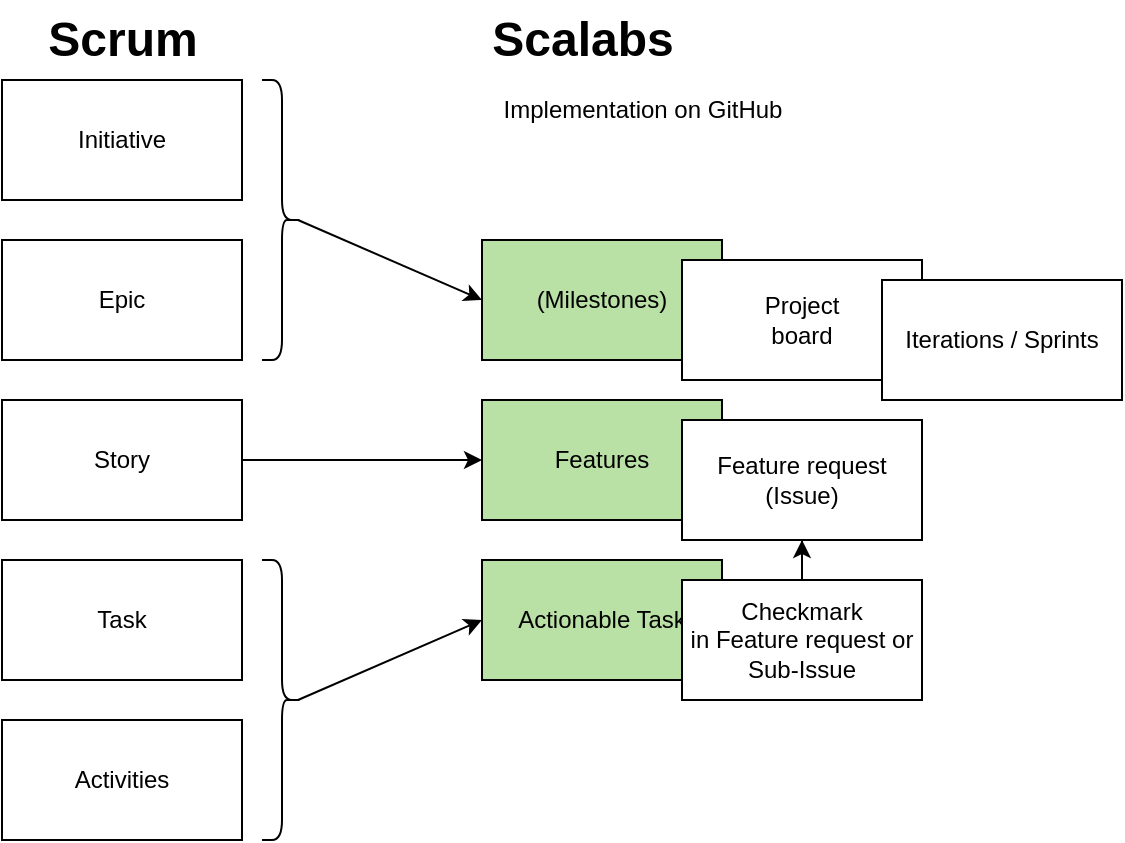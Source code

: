 <mxfile version="20.6.2" type="github">
  <diagram id="Ebuyc3x64oHdGSCdhyJx" name="Page-1">
    <mxGraphModel dx="625" dy="924" grid="1" gridSize="10" guides="1" tooltips="1" connect="1" arrows="1" fold="1" page="1" pageScale="1" pageWidth="827" pageHeight="1169" math="0" shadow="0">
      <root>
        <mxCell id="0" />
        <mxCell id="1" parent="0" />
        <mxCell id="yGy2kFKaapS8bqqDqIdr-1" value="Initiative" style="rounded=0;whiteSpace=wrap;html=1;" parent="1" vertex="1">
          <mxGeometry x="80" y="40" width="120" height="60" as="geometry" />
        </mxCell>
        <mxCell id="yGy2kFKaapS8bqqDqIdr-2" value="Epic" style="rounded=0;whiteSpace=wrap;html=1;" parent="1" vertex="1">
          <mxGeometry x="80" y="120" width="120" height="60" as="geometry" />
        </mxCell>
        <mxCell id="yGy2kFKaapS8bqqDqIdr-17" style="edgeStyle=orthogonalEdgeStyle;rounded=0;orthogonalLoop=1;jettySize=auto;html=1;entryX=0;entryY=0.5;entryDx=0;entryDy=0;" parent="1" source="yGy2kFKaapS8bqqDqIdr-4" target="yGy2kFKaapS8bqqDqIdr-7" edge="1">
          <mxGeometry relative="1" as="geometry" />
        </mxCell>
        <mxCell id="yGy2kFKaapS8bqqDqIdr-4" value="Story" style="rounded=0;whiteSpace=wrap;html=1;" parent="1" vertex="1">
          <mxGeometry x="80" y="200" width="120" height="60" as="geometry" />
        </mxCell>
        <mxCell id="yGy2kFKaapS8bqqDqIdr-5" value="Task" style="rounded=0;whiteSpace=wrap;html=1;" parent="1" vertex="1">
          <mxGeometry x="80" y="280" width="120" height="60" as="geometry" />
        </mxCell>
        <mxCell id="yGy2kFKaapS8bqqDqIdr-6" value="Activities" style="rounded=0;whiteSpace=wrap;html=1;" parent="1" vertex="1">
          <mxGeometry x="80" y="360" width="120" height="60" as="geometry" />
        </mxCell>
        <mxCell id="yGy2kFKaapS8bqqDqIdr-7" value="Features" style="rounded=0;whiteSpace=wrap;html=1;fillColor=#B9E0A5;" parent="1" vertex="1">
          <mxGeometry x="320" y="200" width="120" height="60" as="geometry" />
        </mxCell>
        <mxCell id="yGy2kFKaapS8bqqDqIdr-8" value="Actionable Task" style="rounded=0;whiteSpace=wrap;html=1;fillColor=#B9E0A5;" parent="1" vertex="1">
          <mxGeometry x="320" y="280" width="120" height="60" as="geometry" />
        </mxCell>
        <mxCell id="yGy2kFKaapS8bqqDqIdr-9" value="(Milestones)" style="rounded=0;whiteSpace=wrap;html=1;fillColor=#B9E0A5;" parent="1" vertex="1">
          <mxGeometry x="320" y="120" width="120" height="60" as="geometry" />
        </mxCell>
        <mxCell id="yGy2kFKaapS8bqqDqIdr-12" value="Project&lt;br&gt;board" style="rounded=0;whiteSpace=wrap;html=1;" parent="1" vertex="1">
          <mxGeometry x="420" y="130" width="120" height="60" as="geometry" />
        </mxCell>
        <mxCell id="yGy2kFKaapS8bqqDqIdr-10" value="Iterations / Sprints" style="rounded=0;whiteSpace=wrap;html=1;" parent="1" vertex="1">
          <mxGeometry x="520" y="140" width="120" height="60" as="geometry" />
        </mxCell>
        <mxCell id="yGy2kFKaapS8bqqDqIdr-13" value="Feature request (Issue)" style="rounded=0;whiteSpace=wrap;html=1;" parent="1" vertex="1">
          <mxGeometry x="420" y="210" width="120" height="60" as="geometry" />
        </mxCell>
        <mxCell id="yGy2kFKaapS8bqqDqIdr-15" value="" style="shape=curlyBracket;whiteSpace=wrap;html=1;rounded=1;flipH=1;labelPosition=right;verticalLabelPosition=middle;align=left;verticalAlign=middle;size=0.5;" parent="1" vertex="1">
          <mxGeometry x="210" y="280" width="20" height="140" as="geometry" />
        </mxCell>
        <mxCell id="yGy2kFKaapS8bqqDqIdr-16" value="" style="endArrow=classic;html=1;rounded=0;entryX=0;entryY=0.5;entryDx=0;entryDy=0;exitX=0.1;exitY=0.5;exitDx=0;exitDy=0;exitPerimeter=0;" parent="1" source="yGy2kFKaapS8bqqDqIdr-15" target="yGy2kFKaapS8bqqDqIdr-8" edge="1">
          <mxGeometry width="50" height="50" relative="1" as="geometry">
            <mxPoint x="230" y="380" as="sourcePoint" />
            <mxPoint x="280" y="330" as="targetPoint" />
          </mxGeometry>
        </mxCell>
        <mxCell id="yGy2kFKaapS8bqqDqIdr-20" value="" style="shape=curlyBracket;whiteSpace=wrap;html=1;rounded=1;flipH=1;labelPosition=right;verticalLabelPosition=middle;align=left;verticalAlign=middle;" parent="1" vertex="1">
          <mxGeometry x="210" y="40" width="20" height="140" as="geometry" />
        </mxCell>
        <mxCell id="yGy2kFKaapS8bqqDqIdr-21" value="" style="endArrow=classic;html=1;rounded=0;entryX=0;entryY=0.5;entryDx=0;entryDy=0;exitX=0.1;exitY=0.5;exitDx=0;exitDy=0;exitPerimeter=0;" parent="1" source="yGy2kFKaapS8bqqDqIdr-20" target="yGy2kFKaapS8bqqDqIdr-9" edge="1">
          <mxGeometry width="50" height="50" relative="1" as="geometry">
            <mxPoint x="260" y="170" as="sourcePoint" />
            <mxPoint x="310" y="120" as="targetPoint" />
          </mxGeometry>
        </mxCell>
        <mxCell id="yGy2kFKaapS8bqqDqIdr-22" value="Scrum" style="text;strokeColor=none;fillColor=none;html=1;fontSize=24;fontStyle=1;verticalAlign=middle;align=center;" parent="1" vertex="1">
          <mxGeometry x="90" width="100" height="40" as="geometry" />
        </mxCell>
        <mxCell id="yGy2kFKaapS8bqqDqIdr-23" value="Scalabs" style="text;strokeColor=none;fillColor=none;html=1;fontSize=24;fontStyle=1;verticalAlign=middle;align=center;" parent="1" vertex="1">
          <mxGeometry x="320" width="100" height="40" as="geometry" />
        </mxCell>
        <mxCell id="yGy2kFKaapS8bqqDqIdr-25" value="Implementation on GitHub" style="text;html=1;align=center;verticalAlign=middle;resizable=0;points=[];autosize=1;strokeColor=none;fillColor=none;" parent="1" vertex="1">
          <mxGeometry x="320" y="40" width="160" height="30" as="geometry" />
        </mxCell>
        <mxCell id="P4GQVxmlM2T8aUigegrv-3" value="" style="edgeStyle=orthogonalEdgeStyle;rounded=0;orthogonalLoop=1;jettySize=auto;html=1;" edge="1" parent="1" source="P4GQVxmlM2T8aUigegrv-2" target="yGy2kFKaapS8bqqDqIdr-13">
          <mxGeometry relative="1" as="geometry" />
        </mxCell>
        <mxCell id="P4GQVxmlM2T8aUigegrv-2" value="Checkmark&lt;br&gt;in Feature request or Sub-Issue" style="rounded=0;whiteSpace=wrap;html=1;" vertex="1" parent="1">
          <mxGeometry x="420" y="290" width="120" height="60" as="geometry" />
        </mxCell>
      </root>
    </mxGraphModel>
  </diagram>
</mxfile>
